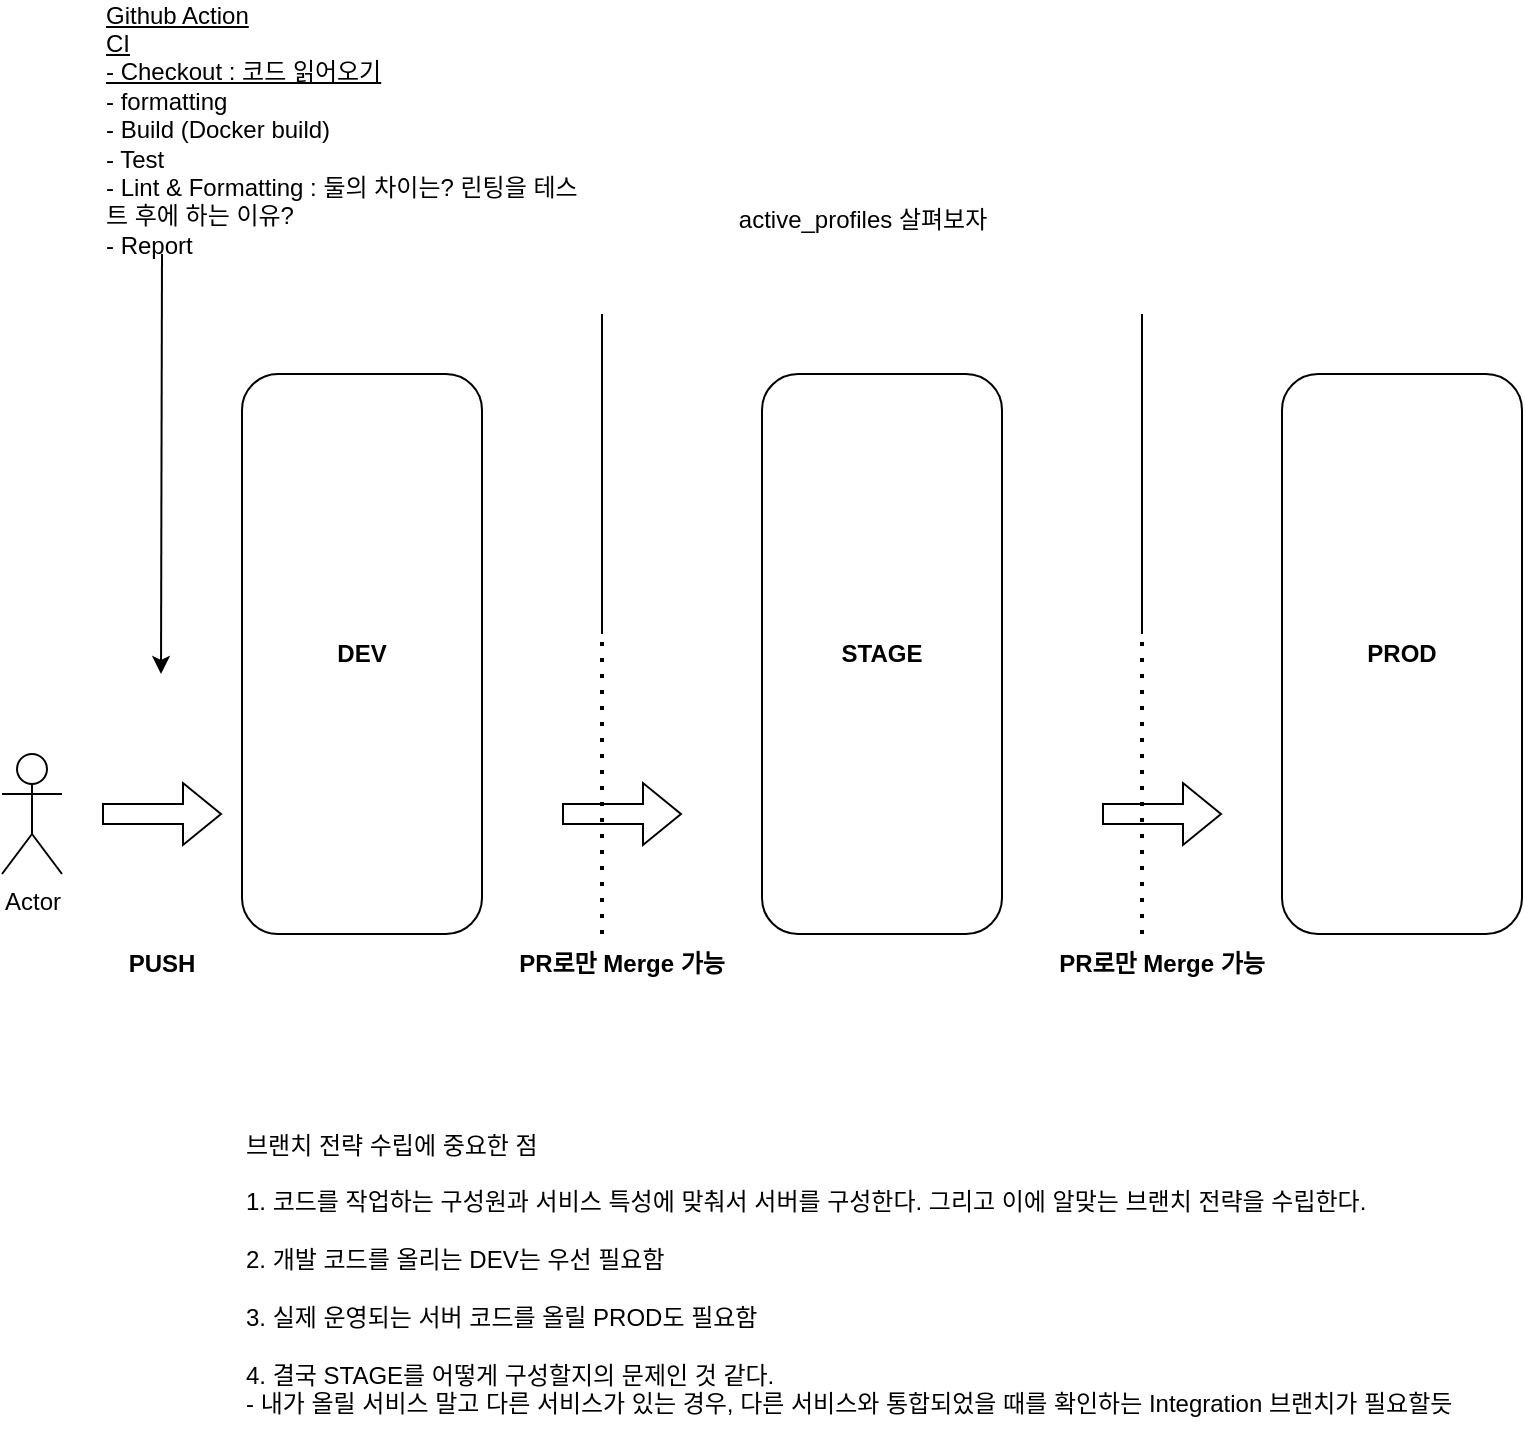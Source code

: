 <mxfile version="24.2.2" type="device">
  <diagram name="페이지-1" id="4VGO-l1CTAHvm0Rfh2gj">
    <mxGraphModel dx="1482" dy="1955" grid="1" gridSize="10" guides="1" tooltips="1" connect="1" arrows="1" fold="1" page="1" pageScale="1" pageWidth="827" pageHeight="1169" math="0" shadow="0">
      <root>
        <mxCell id="0" />
        <mxCell id="1" parent="0" />
        <mxCell id="9FG_8SkPecRc1m7s3W2e-1" value="&lt;b&gt;DEV&lt;/b&gt;" style="rounded=1;whiteSpace=wrap;html=1;" vertex="1" parent="1">
          <mxGeometry x="180" y="150" width="120" height="280" as="geometry" />
        </mxCell>
        <mxCell id="9FG_8SkPecRc1m7s3W2e-2" value="&lt;b&gt;STAGE&lt;/b&gt;" style="rounded=1;whiteSpace=wrap;html=1;" vertex="1" parent="1">
          <mxGeometry x="440" y="150" width="120" height="280" as="geometry" />
        </mxCell>
        <mxCell id="9FG_8SkPecRc1m7s3W2e-3" value="&lt;b&gt;PROD&lt;/b&gt;" style="rounded=1;whiteSpace=wrap;html=1;" vertex="1" parent="1">
          <mxGeometry x="700" y="150" width="120" height="280" as="geometry" />
        </mxCell>
        <mxCell id="9FG_8SkPecRc1m7s3W2e-4" value="브랜치 전략 수립에 중요한 점&lt;div&gt;&lt;br&gt;&lt;/div&gt;&lt;div&gt;1. 코드를 작업하는 구성원과 서비스 특성에 맞춰서 서버를 구성한다. 그리고 이에 알맞는 브랜치 전략을 수립한다.&lt;/div&gt;&lt;div&gt;&lt;br&gt;&lt;/div&gt;&lt;div&gt;2. 개발 코드를 올리는 DEV는 우선 필요함&lt;/div&gt;&lt;div&gt;&lt;br&gt;&lt;/div&gt;&lt;div&gt;3. 실제 운영되는 서버 코드를 올릴 PROD도 필요함&lt;/div&gt;&lt;div&gt;&lt;br&gt;&lt;/div&gt;&lt;div&gt;4. 결국 STAGE를 어떻게 구성할지의 문제인 것 같다.&amp;nbsp;&lt;/div&gt;&lt;div&gt;- 내가 올릴 서비스 말고 다른 서비스가 있는 경우, 다른 서비스와 통합되었을 때를 확인하는 Integration 브랜치가 필요할듯&lt;/div&gt;" style="text;html=1;align=left;verticalAlign=middle;resizable=0;points=[];autosize=1;strokeColor=none;fillColor=none;" vertex="1" parent="1">
          <mxGeometry x="180" y="520" width="600" height="160" as="geometry" />
        </mxCell>
        <mxCell id="9FG_8SkPecRc1m7s3W2e-12" value="" style="group" vertex="1" connectable="0" parent="1">
          <mxGeometry x="310" y="120" width="120" height="340" as="geometry" />
        </mxCell>
        <mxCell id="9FG_8SkPecRc1m7s3W2e-5" value="" style="endArrow=none;html=1;rounded=0;" edge="1" parent="9FG_8SkPecRc1m7s3W2e-12">
          <mxGeometry width="50" height="50" relative="1" as="geometry">
            <mxPoint x="50" y="160" as="sourcePoint" />
            <mxPoint x="50" as="targetPoint" />
          </mxGeometry>
        </mxCell>
        <mxCell id="9FG_8SkPecRc1m7s3W2e-6" value="" style="endArrow=none;dashed=1;html=1;dashPattern=1 3;strokeWidth=2;rounded=0;" edge="1" parent="9FG_8SkPecRc1m7s3W2e-12">
          <mxGeometry width="50" height="50" relative="1" as="geometry">
            <mxPoint x="50" y="310" as="sourcePoint" />
            <mxPoint x="50" y="160" as="targetPoint" />
          </mxGeometry>
        </mxCell>
        <mxCell id="9FG_8SkPecRc1m7s3W2e-7" value="&lt;span style=&quot;color: rgba(0, 0, 0, 0); font-family: monospace; font-size: 0px; text-align: start; background-color: rgb(251, 251, 251);&quot;&gt;%3CmxGraphModel%3E%3Croot%3E%3CmxCell%20id%3D%220%22%2F%3E%3CmxCell%20id%3D%221%22%20parent%3D%220%22%2F%3E%3CmxCell%20id%3D%222%22%20value%3D%22%22%20style%3D%22group%22%20vertex%3D%221%22%20connectable%3D%220%22%20parent%3D%221%22%3E%3CmxGeometry%20x%3D%22310%22%20y%3D%22120%22%20width%3D%22120%22%20height%3D%22340%22%20as%3D%22geometry%22%2F%3E%3C%2FmxCell%3E%3CmxCell%20id%3D%223%22%20value%3D%22%22%20style%3D%22endArrow%3Dnone%3Bhtml%3D1%3Brounded%3D0%3B%22%20edge%3D%221%22%20parent%3D%222%22%3E%3CmxGeometry%20width%3D%2250%22%20height%3D%2250%22%20relative%3D%221%22%20as%3D%22geometry%22%3E%3CmxPoint%20x%3D%2250%22%20y%3D%22160%22%20as%3D%22sourcePoint%22%2F%3E%3CmxPoint%20x%3D%2250%22%20as%3D%22targetPoint%22%2F%3E%3C%2FmxGeometry%3E%3C%2FmxCell%3E%3CmxCell%20id%3D%224%22%20value%3D%22%22%20style%3D%22endArrow%3Dnone%3Bdashed%3D1%3Bhtml%3D1%3BdashPattern%3D1%203%3BstrokeWidth%3D2%3Brounded%3D0%3B%22%20edge%3D%221%22%20parent%3D%222%22%3E%3CmxGeometry%20width%3D%2250%22%20height%3D%2250%22%20relative%3D%221%22%20as%3D%22geometry%22%3E%3CmxPoint%20x%3D%2250%22%20y%3D%22310%22%20as%3D%22sourcePoint%22%2F%3E%3CmxPoint%20x%3D%2250%22%20y%3D%22160%22%20as%3D%22targetPoint%22%2F%3E%3C%2FmxGeometry%3E%3C%2FmxCell%3E%3CmxCell%20id%3D%225%22%20value%3D%22%22%20style%3D%22shape%3DflexArrow%3BendArrow%3Dclassic%3Bhtml%3D1%3Brounded%3D0%3B%22%20edge%3D%221%22%20parent%3D%222%22%3E%3CmxGeometry%20width%3D%2250%22%20height%3D%2250%22%20relative%3D%221%22%20as%3D%22geometry%22%3E%3CmxPoint%20x%3D%2230%22%20y%3D%22250%22%20as%3D%22sourcePoint%22%2F%3E%3CmxPoint%20x%3D%2290%22%20y%3D%22250%22%20as%3D%22targetPoint%22%2F%3E%3C%2FmxGeometry%3E%3C%2FmxCell%3E%3CmxCell%20id%3D%226%22%20value%3D%22%26lt%3Bb%26gt%3BPR%EB%A1%9C%EB%A7%8C%20Merge%20%EA%B0%80%EB%8A%A5%26lt%3B%2Fb%26gt%3B%22%20style%3D%22text%3Bhtml%3D1%3Balign%3Dcenter%3BverticalAlign%3Dmiddle%3BwhiteSpace%3Dwrap%3Brounded%3D0%3B%22%20vertex%3D%221%22%20parent%3D%222%22%3E%3CmxGeometry%20y%3D%22310%22%20width%3D%22120%22%20height%3D%2230%22%20as%3D%22geometry%22%2F%3E%3C%2FmxCell%3E%3C%2Froot%3E%3C%2FmxGraphModel%3E&lt;/span&gt;" style="shape=flexArrow;endArrow=classic;html=1;rounded=0;" edge="1" parent="9FG_8SkPecRc1m7s3W2e-12">
          <mxGeometry width="50" height="50" relative="1" as="geometry">
            <mxPoint x="30" y="250" as="sourcePoint" />
            <mxPoint x="90" y="250" as="targetPoint" />
          </mxGeometry>
        </mxCell>
        <mxCell id="9FG_8SkPecRc1m7s3W2e-8" value="&lt;b&gt;PR로만 Merge 가능&lt;/b&gt;" style="text;html=1;align=center;verticalAlign=middle;whiteSpace=wrap;rounded=0;" vertex="1" parent="9FG_8SkPecRc1m7s3W2e-12">
          <mxGeometry y="310" width="120" height="30" as="geometry" />
        </mxCell>
        <mxCell id="9FG_8SkPecRc1m7s3W2e-13" value="" style="group" vertex="1" connectable="0" parent="1">
          <mxGeometry x="580" y="120" width="120" height="340" as="geometry" />
        </mxCell>
        <mxCell id="9FG_8SkPecRc1m7s3W2e-14" value="" style="endArrow=none;html=1;rounded=0;" edge="1" parent="9FG_8SkPecRc1m7s3W2e-13">
          <mxGeometry width="50" height="50" relative="1" as="geometry">
            <mxPoint x="50" y="160" as="sourcePoint" />
            <mxPoint x="50" as="targetPoint" />
          </mxGeometry>
        </mxCell>
        <mxCell id="9FG_8SkPecRc1m7s3W2e-15" value="" style="endArrow=none;dashed=1;html=1;dashPattern=1 3;strokeWidth=2;rounded=0;" edge="1" parent="9FG_8SkPecRc1m7s3W2e-13">
          <mxGeometry width="50" height="50" relative="1" as="geometry">
            <mxPoint x="50" y="310" as="sourcePoint" />
            <mxPoint x="50" y="160" as="targetPoint" />
          </mxGeometry>
        </mxCell>
        <mxCell id="9FG_8SkPecRc1m7s3W2e-16" value="" style="shape=flexArrow;endArrow=classic;html=1;rounded=0;" edge="1" parent="9FG_8SkPecRc1m7s3W2e-13">
          <mxGeometry width="50" height="50" relative="1" as="geometry">
            <mxPoint x="30" y="250" as="sourcePoint" />
            <mxPoint x="90" y="250" as="targetPoint" />
          </mxGeometry>
        </mxCell>
        <mxCell id="9FG_8SkPecRc1m7s3W2e-17" value="&lt;b&gt;PR로만 Merge 가능&lt;/b&gt;" style="text;html=1;align=center;verticalAlign=middle;whiteSpace=wrap;rounded=0;" vertex="1" parent="9FG_8SkPecRc1m7s3W2e-13">
          <mxGeometry y="310" width="120" height="30" as="geometry" />
        </mxCell>
        <mxCell id="9FG_8SkPecRc1m7s3W2e-18" value="" style="shape=flexArrow;endArrow=classic;html=1;rounded=0;" edge="1" parent="1">
          <mxGeometry width="50" height="50" relative="1" as="geometry">
            <mxPoint x="110" y="370" as="sourcePoint" />
            <mxPoint x="170" y="370" as="targetPoint" />
          </mxGeometry>
        </mxCell>
        <mxCell id="9FG_8SkPecRc1m7s3W2e-19" value="Actor" style="shape=umlActor;verticalLabelPosition=bottom;verticalAlign=top;html=1;outlineConnect=0;" vertex="1" parent="1">
          <mxGeometry x="60" y="340" width="30" height="60" as="geometry" />
        </mxCell>
        <mxCell id="9FG_8SkPecRc1m7s3W2e-20" value="&lt;b&gt;PUSH&lt;/b&gt;" style="text;html=1;align=center;verticalAlign=middle;whiteSpace=wrap;rounded=0;" vertex="1" parent="1">
          <mxGeometry x="110" y="430" width="60" height="30" as="geometry" />
        </mxCell>
        <mxCell id="9FG_8SkPecRc1m7s3W2e-21" value="" style="endArrow=classic;html=1;rounded=0;" edge="1" parent="1">
          <mxGeometry width="50" height="50" relative="1" as="geometry">
            <mxPoint x="140" y="90" as="sourcePoint" />
            <mxPoint x="139.5" y="300" as="targetPoint" />
          </mxGeometry>
        </mxCell>
        <mxCell id="9FG_8SkPecRc1m7s3W2e-22" value="&lt;div&gt;&lt;u&gt;Github Action&lt;/u&gt;&lt;/div&gt;&lt;div&gt;&lt;u&gt;CI&lt;/u&gt;&lt;/div&gt;&lt;div&gt;&lt;u&gt;- Checkout : 코드 읽어오기&lt;/u&gt;&lt;/div&gt;&lt;div&gt;- formatting&lt;/div&gt;&lt;div&gt;- Build (Docker build)&lt;/div&gt;&lt;div&gt;- Test&lt;/div&gt;&lt;div&gt;- Lint &amp;amp; Formatting : 둘의 차이는? 린팅을 테스트 후에 하는 이유?&lt;/div&gt;&lt;div&gt;- Report&lt;/div&gt;&lt;div&gt;&lt;br&gt;&lt;/div&gt;" style="text;html=1;align=left;verticalAlign=middle;whiteSpace=wrap;rounded=0;" vertex="1" parent="1">
          <mxGeometry x="110" y="20" width="240" height="30" as="geometry" />
        </mxCell>
        <mxCell id="9FG_8SkPecRc1m7s3W2e-23" value="active_profiles 살펴보자" style="text;html=1;align=center;verticalAlign=middle;resizable=0;points=[];autosize=1;strokeColor=none;fillColor=none;" vertex="1" parent="1">
          <mxGeometry x="415" y="58" width="150" height="30" as="geometry" />
        </mxCell>
      </root>
    </mxGraphModel>
  </diagram>
</mxfile>
